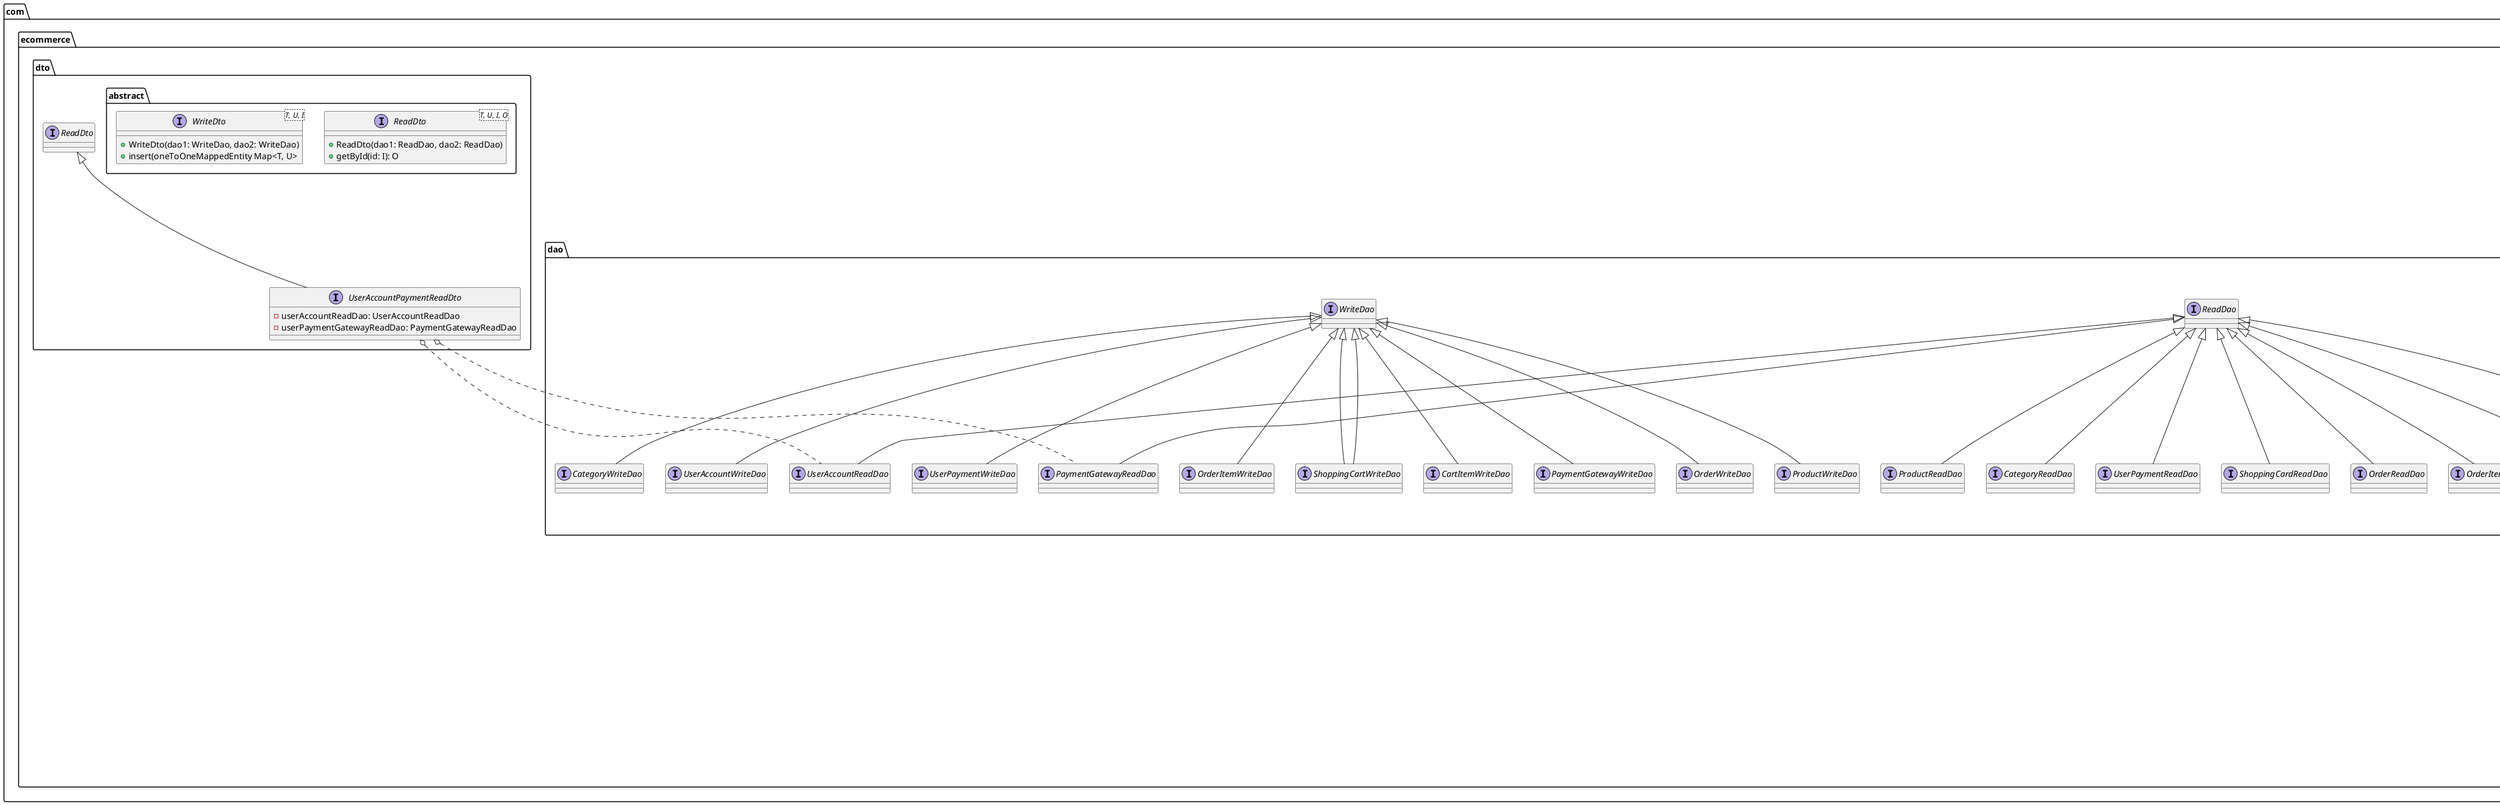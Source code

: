 @startuml
'https://plantuml.com/class-diagram

package com.ecommerce.models {
    class UserAccount {
        - id: int
        - name: String
        - gender: Gender
        - password: String
        - email: String
        - phone: String
    }

    class Product {
        - id: int
        - name: String
        - description: String
        - categoryId: int
        - price: double
    }

    class CartItem {
        - id: int
        - productId: int
        - quantity: int
    }

    class ShoppingCart {
        - id: int
        - userId: int
        - items:  List<CartItem>
        - status: ShoppingCartStatus
    }

    class Category {
       - id: int
       - name: String
    }

    class UserPayment {
        - id: int
        - userId: int
        - paymentMode: PaymentMode
        - username: String
        - accountNumber: String
        - cardNumber: String
    }

    class PaymentGateway {
        - id: int
        - paymentMode: PaymentMode
        - gateWayMeta: String
    }

    class OrderItem {
        - id: int
        - productId: productId
        - quantity: int
        - amount: double
    }

    class Order {
        - items: List<OrderItem>
        - totalAmount: double
        - userId: int
        - orderStatus: OrderStatus
    }

    enum Gender {
        MALE,
        FEMALE,
        OTHERS
    }

    enum ShoppingCartStatus {
        SELECTION_IN_PROGRESS,
        CHECKED_OUT,
        ABANDONED,
        CLOSED
    }

    enum PaymentMode {
        CREDIT_CARD,
        NET_BANKING,
        UPI,
        CASH_ON_DELIVERY
    }

    enum OrderStatus {
        ORDER_INITIATE,
        PAYMENT_PENDING,
        PAYMENT_IN_PROGRESS,
        PAYMENT_FAILED,
        PACKING,
        READY_FOR_DISPATCH,
        READY_FOR_SHIPMENT,
        SHIPMENT_PICKED,
        DELIVERED,
        DELIVERY_MISSED,
        FEEDBACK_RECEIVED
    }


    UserAccount o.. UserPayment: has
    UserAccount o.. PaymentGateway
    UserAccount o.. ShoppingCart

    ShoppingCart o.. CartItem: contains
    CartItem o.. Product: has

    Order o.. OrderItem: contains
    UserAccount o.. ShoppingCart: has
    UserAccount o.. Order: has

    Product o.. Category: has
}

package com.ecommerce.dao {

    package com.ecommerce.dao.abstract {
        interface Dao {
            getConnection()
        }
        interface ReadDao<T, I> extends Dao{
            + getById(id: T): I
            + getAll(): List<I>
        }

        interface WriteDao<T, I> extends Dao {
            + insert(entity: T): T
            + update(id: I, entity: T): T
            + delete(id: I): T
        }
    }

    interface UserAccountReadDao extends ReadDao{

    }

    interface UserAccountWriteDao extends WriteDao {

    }


    interface UserPaymentReadDao extends ReadDao {

    }

    interface UserPaymentWriteDao extends WriteDao {

    }

    interface ShoppingCardReadDao extends ReadDao {

    }

    interface ShoppingCartWriteDao extends WriteDao {

    }

    interface PaymentGatewayReadDao extends ReadDao {

    }

    interface PaymentGatewayWriteDao extends WriteDao {

    }

    interface OrderReadDao extends ReadDao {

    }

    interface OrderWriteDao extends WriteDao {

    }

    interface OrderItemReadDao extends ReadDao {

    }

    interface OrderItemWriteDao extends WriteDao {

    }

    interface ShoppingCartReadDao extends ReadDao {

    }

    interface ShoppingCartWriteDao extends WriteDao {

    }

    interface CartItemReadDao extends ReadDao {

    }

    interface CartItemWriteDao extends WriteDao {

    }

    interface ProductReadDao extends ReadDao {

    }

    interface ProductWriteDao extends WriteDao {

    }

    interface CategoryReadDao extends ReadDao {

    }

    interface CategoryWriteDao extends WriteDao {

    }

}

package com.ecommerce.dto {
    package com.ecommerce.dto.abstract {
        interface ReadDto<T, U, I, O> {
            + ReadDto(dao1: ReadDao, dao2: ReadDao)
            + getById(id: I): O
        }

        interface WriteDto<T, U, I> {
            + WriteDto(dao1: WriteDao, dao2: WriteDao)
            + insert(oneToOneMappedEntity Map<T, U>
        }
    }

    interface UserAccountPaymentReadDto extends ReadDto {
        - userAccountReadDao: UserAccountReadDao
        - userPaymentGatewayReadDao: PaymentGatewayReadDao
    }

    UserAccountPaymentReadDto o.. UserAccountReadDao
    UserAccountPaymentReadDto o.. PaymentGatewayReadDao
}

@enduml